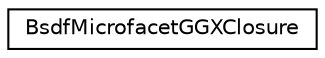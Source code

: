 digraph G
{
  edge [fontname="Helvetica",fontsize="10",labelfontname="Helvetica",labelfontsize="10"];
  node [fontname="Helvetica",fontsize="10",shape=record];
  rankdir=LR;
  Node1 [label="BsdfMicrofacetGGXClosure",height=0.2,width=0.4,color="black", fillcolor="white", style="filled",URL="$d9/df9/structBsdfMicrofacetGGXClosure.html"];
}
